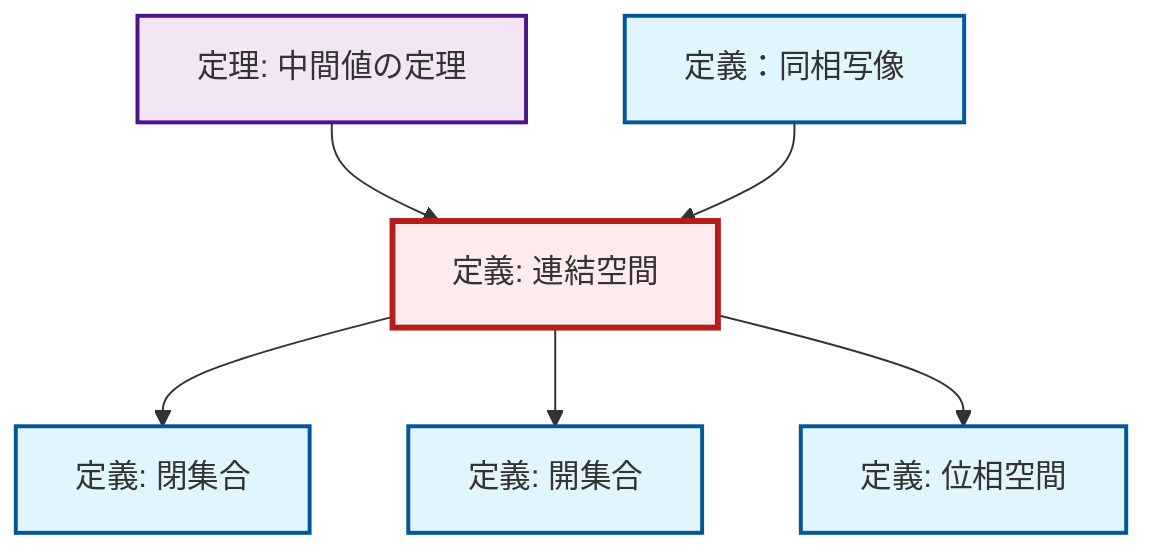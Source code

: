 graph TD
    classDef definition fill:#e1f5fe,stroke:#01579b,stroke-width:2px
    classDef theorem fill:#f3e5f5,stroke:#4a148c,stroke-width:2px
    classDef axiom fill:#fff3e0,stroke:#e65100,stroke-width:2px
    classDef example fill:#e8f5e9,stroke:#1b5e20,stroke-width:2px
    classDef current fill:#ffebee,stroke:#b71c1c,stroke-width:3px
    def-open-set["定義: 開集合"]:::definition
    thm-intermediate-value["定理: 中間値の定理"]:::theorem
    def-connected["定義: 連結空間"]:::definition
    def-closed-set["定義: 閉集合"]:::definition
    def-homeomorphism["定義：同相写像"]:::definition
    def-topological-space["定義: 位相空間"]:::definition
    def-connected --> def-closed-set
    thm-intermediate-value --> def-connected
    def-homeomorphism --> def-connected
    def-connected --> def-open-set
    def-connected --> def-topological-space
    class def-connected current